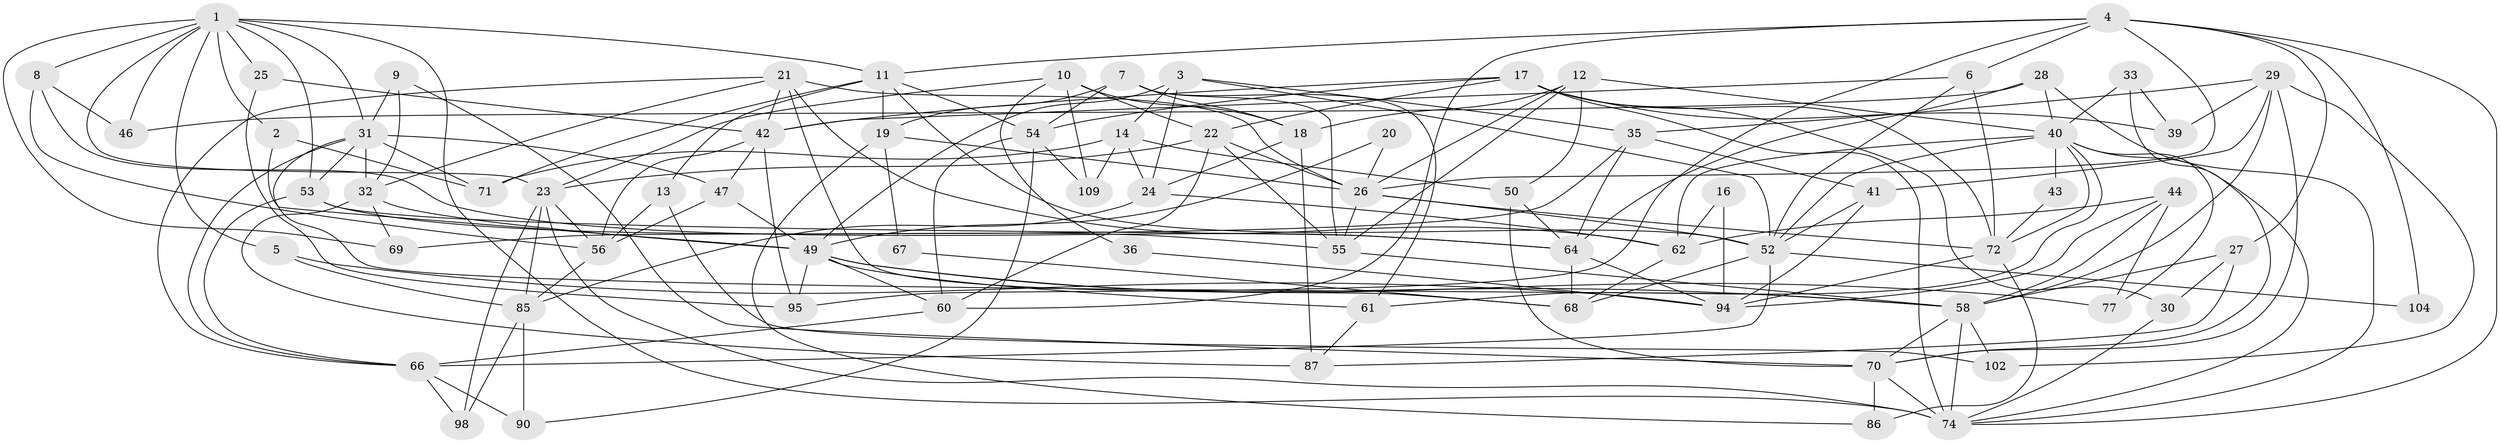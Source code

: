 // original degree distribution, {8: 0.008620689655172414, 3: 0.2672413793103448, 6: 0.10344827586206896, 4: 0.25862068965517243, 2: 0.12931034482758622, 5: 0.21551724137931033, 9: 0.008620689655172414, 7: 0.008620689655172414}
// Generated by graph-tools (version 1.1) at 2025/41/03/06/25 10:41:56]
// undirected, 73 vertices, 184 edges
graph export_dot {
graph [start="1"]
  node [color=gray90,style=filled];
  1 [super="+105"];
  2;
  3 [super="+79"];
  4 [super="+96"];
  5;
  6 [super="+114"];
  7 [super="+34"];
  8;
  9;
  10;
  11 [super="+15"];
  12 [super="+45"];
  13;
  14 [super="+48"];
  16;
  17 [super="+38"];
  18 [super="+110"];
  19;
  20;
  21 [super="+59"];
  22 [super="+111"];
  23 [super="+92"];
  24 [super="+57"];
  25;
  26 [super="+37"];
  27 [super="+103"];
  28;
  29 [super="+116"];
  30;
  31 [super="+51"];
  32 [super="+99"];
  33 [super="+65"];
  35 [super="+112"];
  36;
  39;
  40 [super="+106"];
  41;
  42 [super="+75"];
  43;
  44 [super="+76"];
  46;
  47;
  49 [super="+89"];
  50 [super="+108"];
  52 [super="+82"];
  53;
  54 [super="+113"];
  55 [super="+63"];
  56 [super="+88"];
  58 [super="+83"];
  60 [super="+73"];
  61 [super="+93"];
  62 [super="+81"];
  64 [super="+80"];
  66 [super="+107"];
  67;
  68 [super="+91"];
  69;
  70 [super="+78"];
  71;
  72 [super="+84"];
  74 [super="+101"];
  77;
  85 [super="+100"];
  86;
  87;
  90;
  94 [super="+115"];
  95 [super="+97"];
  98;
  102;
  104;
  109;
  1 -- 23;
  1 -- 46;
  1 -- 5;
  1 -- 25;
  1 -- 31;
  1 -- 69;
  1 -- 74;
  1 -- 2;
  1 -- 53;
  1 -- 8;
  1 -- 11;
  2 -- 71;
  2 -- 49;
  3 -- 52;
  3 -- 49 [weight=2];
  3 -- 14;
  3 -- 24;
  3 -- 35;
  4 -- 6;
  4 -- 27;
  4 -- 104;
  4 -- 74;
  4 -- 26;
  4 -- 11;
  4 -- 60;
  4 -- 95;
  5 -- 94;
  5 -- 85;
  6 -- 72;
  6 -- 42;
  6 -- 52;
  7 -- 55;
  7 -- 18;
  7 -- 19;
  7 -- 61;
  7 -- 54;
  8 -- 46;
  8 -- 64;
  8 -- 56;
  9 -- 31;
  9 -- 32;
  9 -- 70;
  10 -- 23;
  10 -- 22;
  10 -- 36;
  10 -- 109;
  10 -- 18;
  11 -- 19;
  11 -- 13;
  11 -- 54;
  11 -- 52;
  11 -- 71;
  12 -- 18;
  12 -- 50;
  12 -- 55;
  12 -- 26;
  12 -- 40;
  13 -- 102;
  13 -- 56;
  14 -- 71;
  14 -- 24;
  14 -- 50;
  14 -- 109;
  16 -- 94;
  16 -- 62;
  17 -- 74;
  17 -- 22;
  17 -- 30;
  17 -- 54;
  17 -- 72;
  17 -- 42;
  17 -- 39;
  18 -- 24;
  18 -- 87;
  19 -- 86;
  19 -- 67;
  19 -- 26;
  20 -- 26;
  20 -- 49;
  21 -- 32;
  21 -- 26;
  21 -- 66;
  21 -- 42;
  21 -- 68;
  21 -- 62;
  22 -- 23;
  22 -- 26;
  22 -- 60;
  22 -- 55;
  23 -- 98;
  23 -- 85;
  23 -- 56;
  23 -- 74;
  24 -- 85 [weight=2];
  24 -- 62;
  25 -- 42;
  25 -- 95;
  26 -- 72;
  26 -- 55;
  26 -- 52;
  27 -- 87;
  27 -- 58;
  27 -- 30;
  28 -- 74;
  28 -- 64;
  28 -- 40;
  28 -- 46;
  29 -- 58;
  29 -- 41;
  29 -- 35;
  29 -- 102;
  29 -- 39;
  29 -- 70;
  30 -- 74;
  31 -- 53;
  31 -- 47;
  31 -- 58;
  31 -- 32;
  31 -- 66;
  31 -- 71;
  32 -- 87;
  32 -- 49;
  32 -- 69;
  33 -- 39;
  33 -- 40;
  33 -- 70;
  35 -- 41;
  35 -- 64;
  35 -- 69;
  36 -- 94;
  40 -- 61;
  40 -- 62;
  40 -- 77;
  40 -- 43;
  40 -- 74;
  40 -- 72;
  40 -- 52;
  41 -- 94;
  41 -- 52;
  42 -- 95;
  42 -- 47;
  42 -- 56;
  43 -- 72;
  44 -- 94;
  44 -- 62;
  44 -- 58;
  44 -- 77;
  47 -- 49;
  47 -- 56;
  49 -- 77;
  49 -- 61;
  49 -- 58;
  49 -- 60;
  49 -- 95;
  50 -- 64;
  50 -- 70;
  52 -- 104;
  52 -- 66;
  52 -- 68;
  53 -- 66;
  53 -- 64;
  53 -- 55;
  54 -- 90;
  54 -- 109;
  54 -- 60;
  55 -- 58;
  56 -- 85;
  58 -- 102;
  58 -- 70;
  58 -- 74;
  60 -- 66;
  61 -- 87;
  62 -- 68;
  64 -- 68;
  64 -- 94;
  66 -- 98;
  66 -- 90;
  67 -- 68;
  70 -- 86;
  70 -- 74;
  72 -- 86;
  72 -- 94;
  85 -- 98;
  85 -- 90;
}
